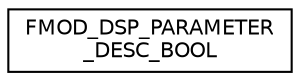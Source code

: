digraph "Graphical Class Hierarchy"
{
  edge [fontname="Helvetica",fontsize="10",labelfontname="Helvetica",labelfontsize="10"];
  node [fontname="Helvetica",fontsize="10",shape=record];
  rankdir="LR";
  Node1 [label="FMOD_DSP_PARAMETER\l_DESC_BOOL",height=0.2,width=0.4,color="black", fillcolor="white", style="filled",URL="$struct_f_m_o_d___d_s_p___p_a_r_a_m_e_t_e_r___d_e_s_c___b_o_o_l.html"];
}

